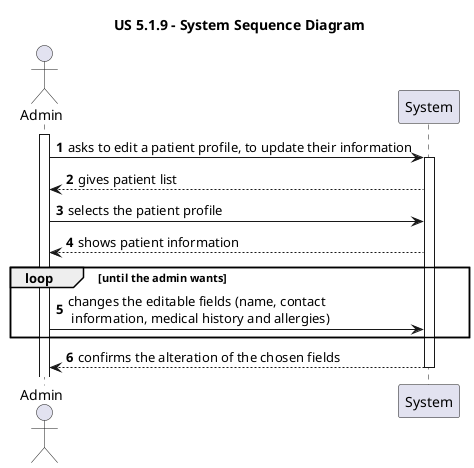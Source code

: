 @startuml
'https://plantuml.com/sequence-diagram

title "US 5.1.9 - System Sequence Diagram"

autonumber

actor Admin as ADM
participant System as SYS

activate ADM

ADM -> SYS : asks to edit a patient profile, to update their information

activate SYS

SYS --> ADM : gives patient list

ADM -> SYS : selects the patient profile

SYS --> ADM : shows patient information

loop until the admin wants

ADM -> SYS : changes the editable fields (name, contact\n information, medical history and allergies)

end loop

SYS --> ADM : confirms the alteration of the chosen fields

deactivate SYS


@enduml